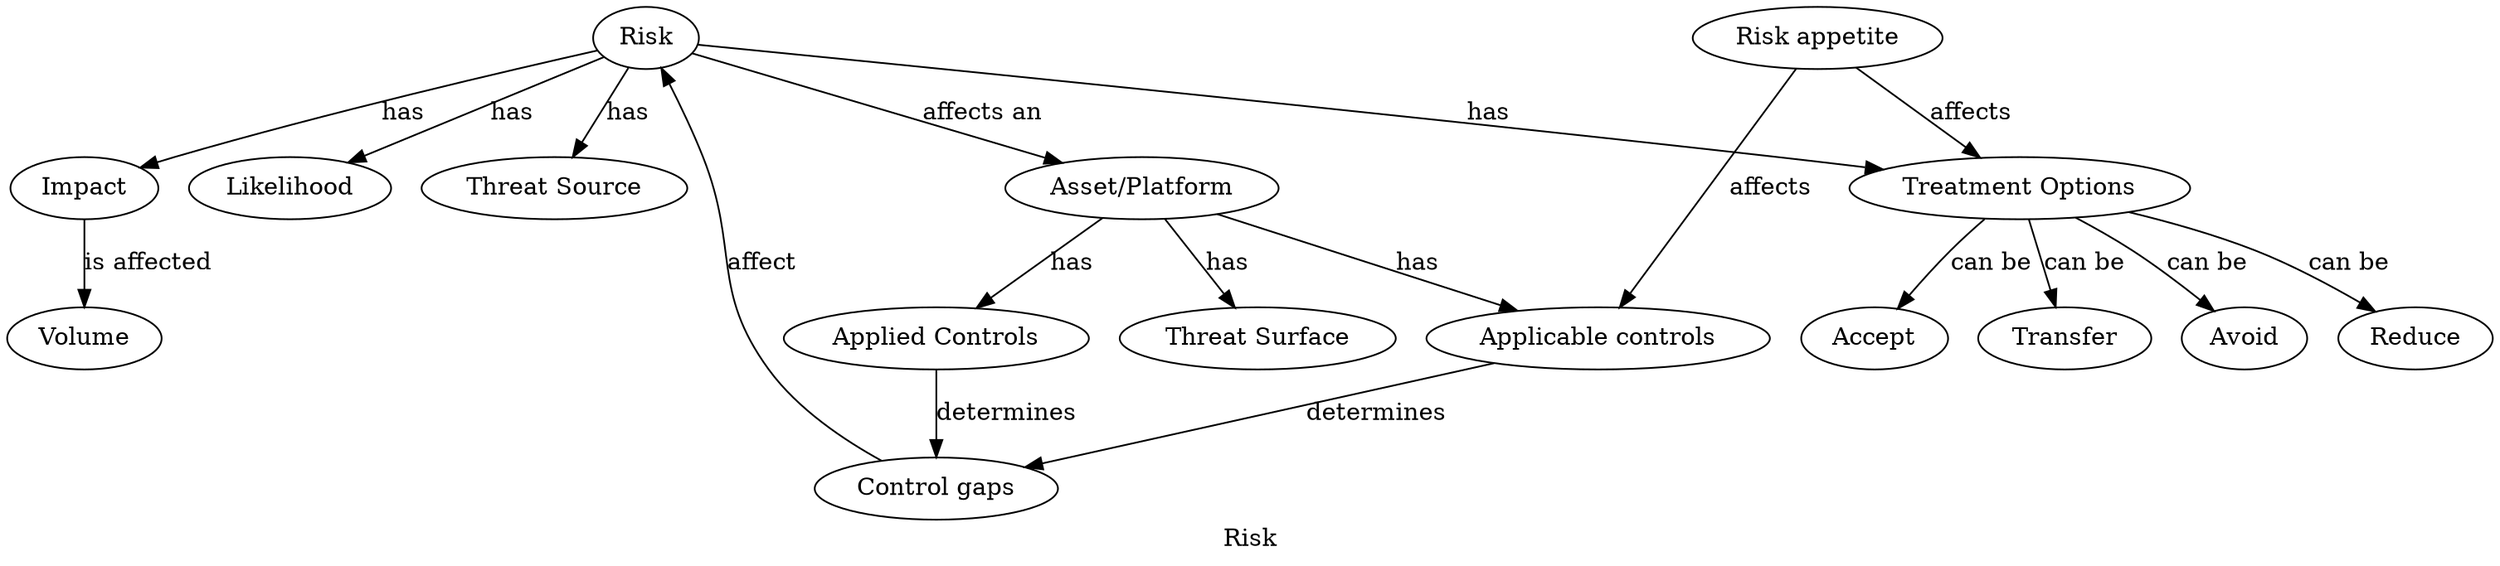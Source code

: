 digraph G {
label = "Risk"

Risk [label="Risk"]
Impact [label="Impact"]
Likelihood [label="Likelihood"]
Volume [label="Volume"]
Asset [label="Asset/Platform"]
ThreatSrc [label="Threat Source"]
ThreatSrfc [label="Threat Surface"]
AppliedCtrl [label="Applied Controls"]
ApplicCtrl [label="Applicable controls"]
CtrlGaps [label="Control gaps"]
TreatOpt [label="Treatment Options"]
Accept [label="Accept"]
Transfer [label="Transfer"]
Avoid [label="Avoid"]
Reduce [label="Reduce"]
RiskAppt [label="Risk appetite"]

Risk -> Impact [label="has"]
Risk -> Likelihood [label="has"]
Impact -> Volume [label="is affected"]
Risk -> ThreatSrc [label="has"]
Risk -> Asset [label="affects an"]
Asset -> AppliedCtrl [label="has"]
Asset -> ApplicCtrl [label="has"]
Asset -> ThreatSrfc [label="has"]
AppliedCtrl -> CtrlGaps [label="determines"]
ApplicCtrl -> CtrlGaps [label="determines"]

CtrlGaps -> Risk [label="affect"]

Risk -> TreatOpt [label="has"]
TreatOpt -> Accept [label="can be"]
TreatOpt -> Transfer [label="can be"]
TreatOpt -> Avoid [label="can be"]
TreatOpt -> Reduce [label="can be"]

RiskAppt -> ApplicCtrl [label="affects"]
RiskAppt -> TreatOpt [label="affects"]

}
